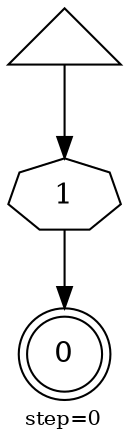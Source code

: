 digraph {
  graph  [labelloc=bottom,labeljust=left,fontsize="10",label="step=0"];
  "349" [shape=circle,peripheries="2",label=<0>,labelfontcolor=black,color=black];
  "355" [shape=triangle,peripheries="1",label="",labelfontcolor=black,color=black];
  "356" [label=<1>,peripheries="1",color=black,shape=septagon];
  "355" -> "356" [color=black];
  "356" -> "349" [color=black];
}